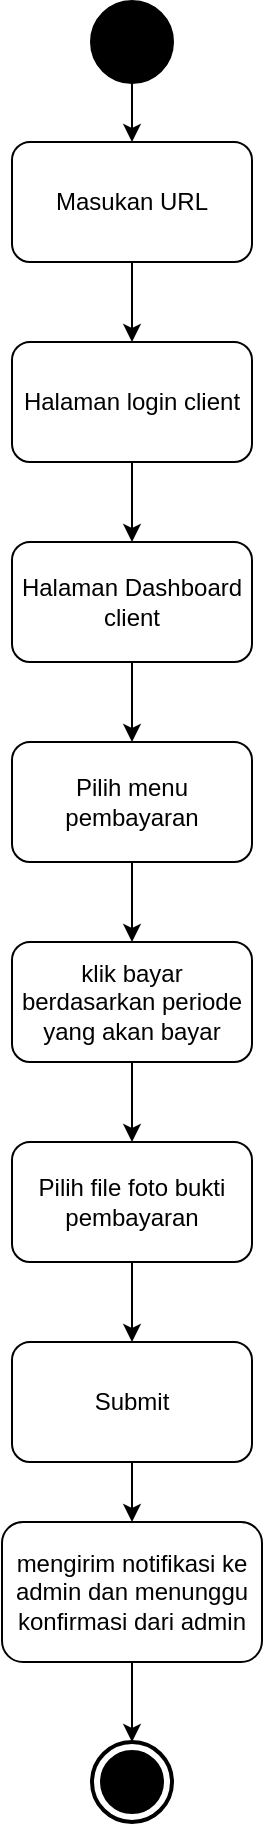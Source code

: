 <mxfile version="13.2.4" type="device"><diagram id="vy-3iPws0tpi98SSZrge" name="Page-1"><mxGraphModel dx="868" dy="479" grid="1" gridSize="10" guides="1" tooltips="1" connect="1" arrows="1" fold="1" page="1" pageScale="1" pageWidth="850" pageHeight="1100" math="0" shadow="0"><root><mxCell id="0"/><mxCell id="1" parent="0"/><mxCell id="4FD02Pn1RMN-qE60W0eK-3" value="" style="edgeStyle=orthogonalEdgeStyle;rounded=0;orthogonalLoop=1;jettySize=auto;html=1;" edge="1" parent="1" source="4FD02Pn1RMN-qE60W0eK-1" target="4FD02Pn1RMN-qE60W0eK-2"><mxGeometry relative="1" as="geometry"/></mxCell><mxCell id="4FD02Pn1RMN-qE60W0eK-1" value="" style="shape=ellipse;html=1;fillColor=#000000;strokeWidth=2;verticalLabelPosition=bottom;verticalAlignment=top;perimeter=ellipsePerimeter;" vertex="1" parent="1"><mxGeometry x="240" y="20" width="40" height="40" as="geometry"/></mxCell><mxCell id="4FD02Pn1RMN-qE60W0eK-5" value="" style="edgeStyle=orthogonalEdgeStyle;rounded=0;orthogonalLoop=1;jettySize=auto;html=1;" edge="1" parent="1" source="4FD02Pn1RMN-qE60W0eK-2" target="4FD02Pn1RMN-qE60W0eK-4"><mxGeometry relative="1" as="geometry"/></mxCell><mxCell id="4FD02Pn1RMN-qE60W0eK-2" value="Masukan URL " style="shape=rect;html=1;rounded=1;whiteSpace=wrap;align=center;" vertex="1" parent="1"><mxGeometry x="200" y="90" width="120" height="60" as="geometry"/></mxCell><mxCell id="4FD02Pn1RMN-qE60W0eK-7" value="" style="edgeStyle=orthogonalEdgeStyle;rounded=0;orthogonalLoop=1;jettySize=auto;html=1;" edge="1" parent="1" source="4FD02Pn1RMN-qE60W0eK-4" target="4FD02Pn1RMN-qE60W0eK-6"><mxGeometry relative="1" as="geometry"/></mxCell><mxCell id="4FD02Pn1RMN-qE60W0eK-4" value="Halaman login client" style="shape=rect;html=1;rounded=1;whiteSpace=wrap;align=center;" vertex="1" parent="1"><mxGeometry x="200" y="190" width="120" height="60" as="geometry"/></mxCell><mxCell id="4FD02Pn1RMN-qE60W0eK-9" value="" style="edgeStyle=orthogonalEdgeStyle;rounded=0;orthogonalLoop=1;jettySize=auto;html=1;" edge="1" parent="1" source="4FD02Pn1RMN-qE60W0eK-6" target="4FD02Pn1RMN-qE60W0eK-8"><mxGeometry relative="1" as="geometry"/></mxCell><mxCell id="4FD02Pn1RMN-qE60W0eK-6" value="Halaman Dashboard client" style="shape=rect;html=1;rounded=1;whiteSpace=wrap;align=center;" vertex="1" parent="1"><mxGeometry x="200" y="290" width="120" height="60" as="geometry"/></mxCell><mxCell id="4FD02Pn1RMN-qE60W0eK-24" value="" style="edgeStyle=orthogonalEdgeStyle;rounded=0;orthogonalLoop=1;jettySize=auto;html=1;" edge="1" parent="1" source="4FD02Pn1RMN-qE60W0eK-8" target="4FD02Pn1RMN-qE60W0eK-23"><mxGeometry relative="1" as="geometry"/></mxCell><mxCell id="4FD02Pn1RMN-qE60W0eK-8" value="Pilih menu pembayaran" style="shape=rect;html=1;rounded=1;whiteSpace=wrap;align=center;" vertex="1" parent="1"><mxGeometry x="200" y="390" width="120" height="60" as="geometry"/></mxCell><mxCell id="4FD02Pn1RMN-qE60W0eK-27" value="" style="edgeStyle=orthogonalEdgeStyle;rounded=0;orthogonalLoop=1;jettySize=auto;html=1;" edge="1" parent="1" source="4FD02Pn1RMN-qE60W0eK-11" target="4FD02Pn1RMN-qE60W0eK-26"><mxGeometry relative="1" as="geometry"/></mxCell><mxCell id="4FD02Pn1RMN-qE60W0eK-11" value="Submit" style="shape=rect;html=1;rounded=1;whiteSpace=wrap;align=center;" vertex="1" parent="1"><mxGeometry x="200" y="690" width="120" height="60" as="geometry"/></mxCell><mxCell id="4FD02Pn1RMN-qE60W0eK-14" value="" style="html=1;shape=mxgraph.sysml.actFinal;strokeWidth=2;verticalLabelPosition=bottom;verticalAlignment=top;" vertex="1" parent="1"><mxGeometry x="240" y="890" width="40" height="40" as="geometry"/></mxCell><mxCell id="4FD02Pn1RMN-qE60W0eK-18" value="" style="edgeStyle=orthogonalEdgeStyle;rounded=0;orthogonalLoop=1;jettySize=auto;html=1;" edge="1" parent="1" source="4FD02Pn1RMN-qE60W0eK-16" target="4FD02Pn1RMN-qE60W0eK-11"><mxGeometry relative="1" as="geometry"/></mxCell><mxCell id="4FD02Pn1RMN-qE60W0eK-16" value="Pilih file foto bukti pembayaran" style="shape=rect;html=1;rounded=1;whiteSpace=wrap;align=center;" vertex="1" parent="1"><mxGeometry x="200" y="590" width="120" height="60" as="geometry"/></mxCell><mxCell id="4FD02Pn1RMN-qE60W0eK-25" value="" style="edgeStyle=orthogonalEdgeStyle;rounded=0;orthogonalLoop=1;jettySize=auto;html=1;" edge="1" parent="1" source="4FD02Pn1RMN-qE60W0eK-23" target="4FD02Pn1RMN-qE60W0eK-16"><mxGeometry relative="1" as="geometry"/></mxCell><mxCell id="4FD02Pn1RMN-qE60W0eK-23" value="klik bayar berdasarkan periode yang akan bayar" style="shape=rect;html=1;rounded=1;whiteSpace=wrap;align=center;" vertex="1" parent="1"><mxGeometry x="200" y="490" width="120" height="60" as="geometry"/></mxCell><mxCell id="4FD02Pn1RMN-qE60W0eK-28" value="" style="edgeStyle=orthogonalEdgeStyle;rounded=0;orthogonalLoop=1;jettySize=auto;html=1;" edge="1" parent="1" source="4FD02Pn1RMN-qE60W0eK-26" target="4FD02Pn1RMN-qE60W0eK-14"><mxGeometry relative="1" as="geometry"/></mxCell><mxCell id="4FD02Pn1RMN-qE60W0eK-26" value="mengirim notifikasi ke admin dan menunggu konfirmasi dari admin" style="shape=rect;html=1;rounded=1;whiteSpace=wrap;align=center;" vertex="1" parent="1"><mxGeometry x="195" y="780" width="130" height="70" as="geometry"/></mxCell></root></mxGraphModel></diagram></mxfile>